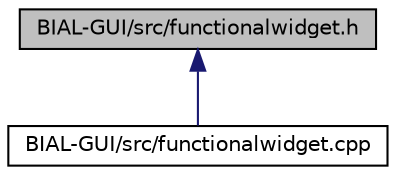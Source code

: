 digraph "BIAL-GUI/src/functionalwidget.h"
{
  edge [fontname="Helvetica",fontsize="10",labelfontname="Helvetica",labelfontsize="10"];
  node [fontname="Helvetica",fontsize="10",shape=record];
  Node1 [label="BIAL-GUI/src/functionalwidget.h",height=0.2,width=0.4,color="black", fillcolor="grey75", style="filled", fontcolor="black"];
  Node1 -> Node2 [dir="back",color="midnightblue",fontsize="10",style="solid",fontname="Helvetica"];
  Node2 [label="BIAL-GUI/src/functionalwidget.cpp",height=0.2,width=0.4,color="black", fillcolor="white", style="filled",URL="$functionalwidget_8cpp.html"];
}
